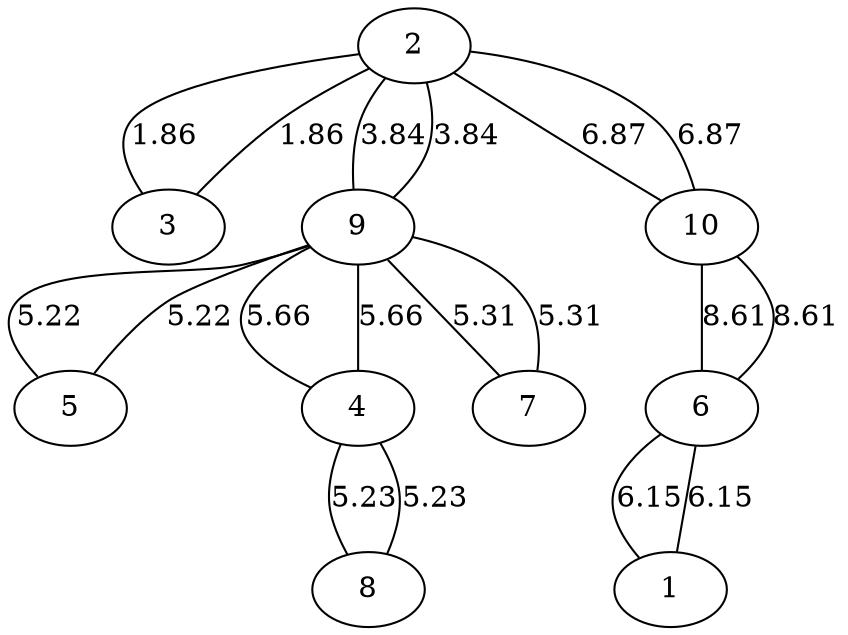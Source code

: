 graph sample {
2 -- 3 [label=1.86];
3 -- 2 [label=1.86];
2 -- 9 [label=3.84];
9 -- 2 [label=3.84];
9 -- 5 [label=5.22];
5 -- 9 [label=5.22];
4 -- 8 [label=5.23];
8 -- 4 [label=5.23];
9 -- 7 [label=5.31];
7 -- 9 [label=5.31];
9 -- 4 [label=5.66];
4 -- 9 [label=5.66];
6 -- 1 [label=6.15];
1 -- 6 [label=6.15];
10 -- 2 [label=6.87];
2 -- 10 [label=6.87];
10 -- 6 [label=8.61];
6 -- 10 [label=8.61];
}
